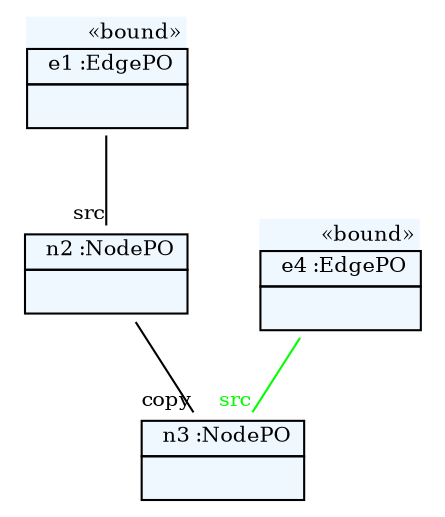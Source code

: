 graph ObjectDiagram {
   node [shape = none, fontsize = 10];
   edge [fontsize = 10];

e1 [label=<<table border='0' cellborder='1' cellspacing='0' color='black' bgcolor='aliceblue'> <tr> <td border='0' align='right'><font color='black'>&laquo;bound&raquo;</font></td></tr> <tr> <td align='center'> <font color='black'> e1 :EdgePO </font></td></tr> <tr> <td align='left'> <table border='0' cellborder='0' cellspacing='0' color='black'> <tr> <td>  </td></tr></table></td></tr></table>>];
n2 [label=<<table border='0' cellborder='1' cellspacing='0' color='black' bgcolor='aliceblue'>  <tr> <td align='center'> <font color='black'> n2 :NodePO </font></td></tr> <tr> <td align='left'> <table border='0' cellborder='0' cellspacing='0' color='black'> <tr> <td>  </td></tr></table></td></tr></table>>];
n3 [label=<<table border='0' cellborder='1' cellspacing='0' color='black' bgcolor='aliceblue'>  <tr> <td align='center'> <font color='black'> n3 :NodePO </font></td></tr> <tr> <td align='left'> <table border='0' cellborder='0' cellspacing='0' color='black'> <tr> <td>  </td></tr></table></td></tr></table>>];
e4 [label=<<table border='0' cellborder='1' cellspacing='0' color='black' bgcolor='aliceblue'> <tr> <td border='0' align='right'><font color='black'>&laquo;bound&raquo;</font></td></tr> <tr> <td align='center'> <font color='black'> e4 :EdgePO </font></td></tr> <tr> <td align='left'> <table border='0' cellborder='0' cellspacing='0' color='black'> <tr> <td>  </td></tr></table></td></tr></table>>];

e1 -- n2 [headlabel = "src" taillabel = "" color="black" fontcolor="black"];
n2 -- n3 [headlabel = "copy" taillabel = "" color="black" fontcolor="black"];
e4 -- n3 [headlabel = "src" taillabel = "" color="green" fontcolor="green"];
}

